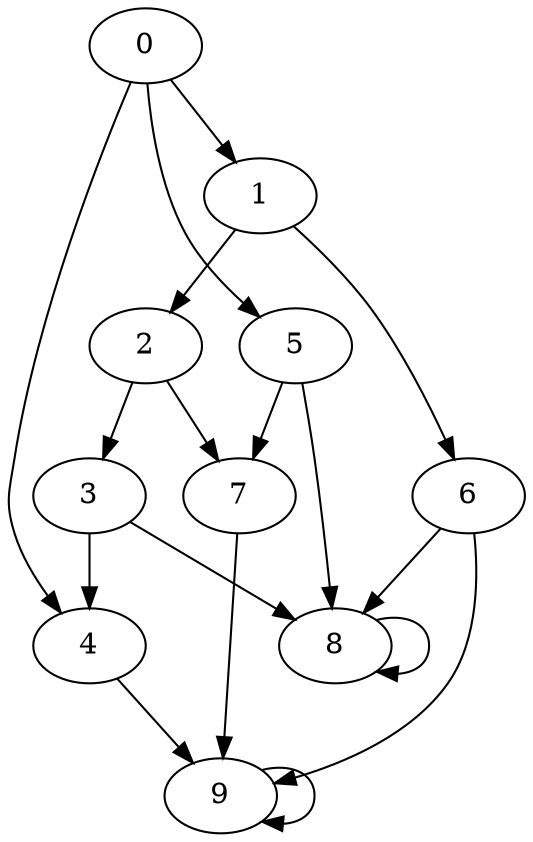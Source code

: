 digraph "Petersen graph" {
0;
1;
4;
5;
2;
6;
3;
7;
8;
9;
0 -> 1;
0 -> 4;
0 -> 5;
1 -> 2;
1 -> 6;
4 -> 9;
5 -> 7;
5 -> 8;
2 -> 3;
2 -> 7;
6 -> 8;
6 -> 9;
3 -> 4;
3 -> 8;
7 -> 9;
8 -> 8;
9 -> 9;
}
